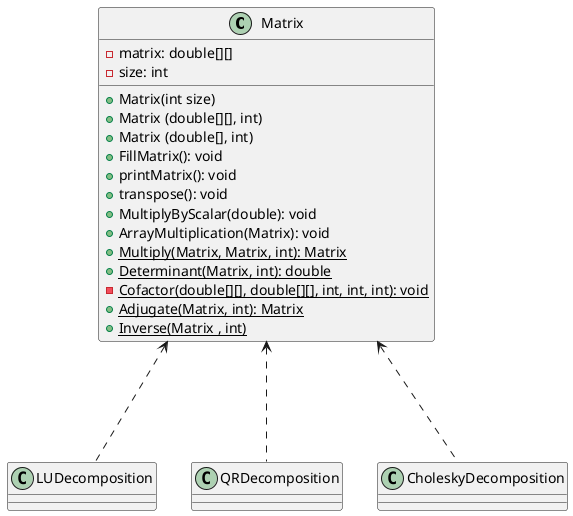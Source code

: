 @startuml

' - private
' #  protected
' ~ package private
' + public
' {static} {abstract}
' <|-- extension
' *-- composition
' o-- aggregaion
'---------------------------------------------------

Matrix <-.- LUDecomposition
Matrix <-.- QRDecomposition
Matrix <-.- CholeskyDecomposition

Class Matrix{
    -matrix: double[][]
    -size: int

    +Matrix(int size)
    +Matrix (double[][], int)
    +Matrix (double[], int)
    +FillMatrix(): void
    +printMatrix(): void
    +transpose(): void
    +MultiplyByScalar(double): void
    +ArrayMultiplication(Matrix): void
    +{static}Multiply(Matrix, Matrix, int): Matrix
    +{static}Determinant(Matrix, int): double
    -{static}Cofactor(double[][], double[][], int, int, int): void
    +{static}Adjugate(Matrix, int): Matrix
    +{static}Inverse(Matrix , int)

}

class LUDecomposition{
}

class QRDecomposition{
}

class CholeskyDecomposition{
}



@enduml
